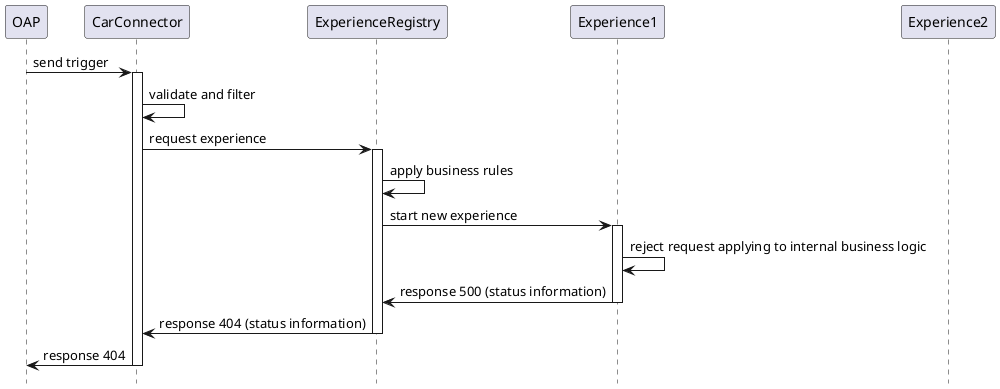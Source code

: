 @startuml

 

participant OAP order 1
participant CarConnector order 1
participant ExperienceRegistry order 91
participant Experience1 order 92
participant Experience2 order 93


hide footbox

OAP -> CarConnector: send trigger


activate CarConnector


CarConnector -> CarConnector: validate and filter

CarConnector -> ExperienceRegistry: request experience
activate ExperienceRegistry
ExperienceRegistry -> ExperienceRegistry: apply business rules

ExperienceRegistry -> Experience1: start new experience

activate Experience1
Experience1 -> Experience1: reject request applying to internal business logic
Experience1 -> ExperienceRegistry: response 500 (status information)


deactivate Experience1

ExperienceRegistry -> CarConnector: response 404 (status information)
deactivate ExperienceRegistry


CarConnector -> OAP: response 404

deactivate CarConnector

@enduml
